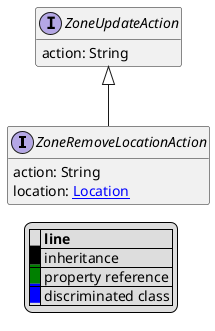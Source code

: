 @startuml

hide empty fields
hide empty methods
legend
|= |= line |
|<back:black>   </back>| inheritance |
|<back:green>   </back>| property reference |
|<back:blue>   </back>| discriminated class |
endlegend
interface ZoneRemoveLocationAction [[ZoneRemoveLocationAction.svg]] extends ZoneUpdateAction {
    action: String
    location: [[Location.svg Location]]
}
interface ZoneUpdateAction [[ZoneUpdateAction.svg]]  {
    action: String
}





@enduml
